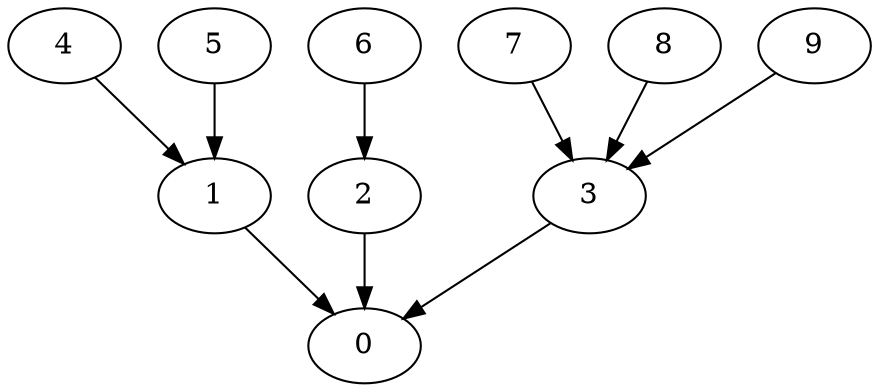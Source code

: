 digraph "InTree-Unbalanced-MaxBf-3_Nodes_10_CCR_2.02_WeightType_Random_GB" {
	graph ["Duplicate states"=0,
		GraphType=InTree,
		"Max states in OPEN"=0,
		Modes="120000ms; topo-ordered tasks, ; Pruning: task equivalence, fixed order ready list, ; F-value: ; Optimisation: best schedule length (\
SL) optimisation on equal, ",
		NumberOfTasks=10,
		"Pruned using list schedule length"=361,
		"States removed from OPEN"=0,
		TargetSystem="Homogeneous-16",
		"Time to schedule (ms)"=137,
		"Total idle time"=1,
		"Total schedule length"=34,
		"Total sequential time"=57,
		"Total states created"=672
	];
	0	["Finish time"=34,
		Processor=0,
		"Start time"=28,
		Weight=6];
	1	["Finish time"=24,
		Processor=0,
		"Start time"=16,
		Weight=8];
	1 -> 0	[Weight=17];
	2	["Finish time"=15,
		Processor=0,
		"Start time"=11,
		Weight=4];
	2 -> 0	[Weight=15];
	3	["Finish time"=28,
		Processor=0,
		"Start time"=24,
		Weight=4];
	3 -> 0	[Weight=9];
	4	["Finish time"=7,
		Processor=1,
		"Start time"=0,
		Weight=7];
	4 -> 1	[Weight=9];
	5	["Finish time"=5,
		Processor=2,
		"Start time"=0,
		Weight=5];
	5 -> 1	[Weight=9];
	6	["Finish time"=4,
		Processor=3,
		"Start time"=0,
		Weight=4];
	6 -> 2	[Weight=6];
	7	["Finish time"=15,
		Processor=1,
		"Start time"=7,
		Weight=8];
	7 -> 3	[Weight=9];
	8	["Finish time"=3,
		Processor=0,
		"Start time"=0,
		Weight=3];
	8 -> 3	[Weight=22];
	9	["Finish time"=11,
		Processor=0,
		"Start time"=3,
		Weight=8];
	9 -> 3	[Weight=19];
}

